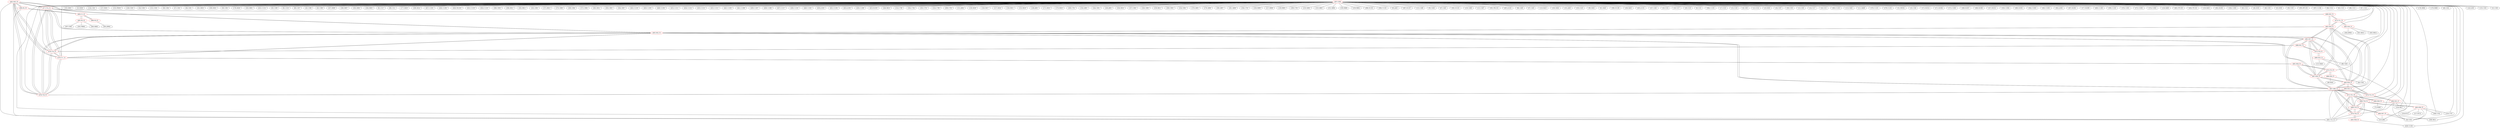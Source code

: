 graph {
	462 [label="(462) R35_T2" color=red]
	477 [label="(477) T15_T1"]
	478 [label="(478) T16_T1"]
	476 [label="(476) T14_T1"]
	479 [label="(479) T17_T1"]
	492 [label="(492) R35_T1"]
	494 [label="(494) R1_P1"]
	461 [label="(461) T22_T1"]
	463 [label="(463) R36_T2" color=red]
	186 [label="(186) U702"]
	219 [label="(219) C707"]
	218 [label="(218) R715"]
	217 [label="(217) R723"]
	34 [label="(34) U201"]
	468 [label="(468) T18_T2"]
	464 [label="(464) R37_T2" color=red]
	34 [label="(34) U201"]
	168 [label="(168) D611"]
	152 [label="(152) J601"]
	469 [label="(469) T19_T2"]
	465 [label="(465) R38_T2" color=red]
	428 [label="(428) U1302"]
	470 [label="(470) T20_T2"]
	466 [label="(466) R39_T2" color=red]
	72 [label="(72) R308"]
	34 [label="(34) U201"]
	471 [label="(471) T21_T2"]
	467 [label="(467) R40_T2" color=red]
	469 [label="(469) T19_T2"]
	470 [label="(470) T20_T2"]
	471 [label="(471) T21_T2"]
	461 [label="(461) T22_T1"]
	468 [label="(468) T18_T2"]
	483 [label="(483) R29_T1"]
	482 [label="(482) R28_T1"]
	487 [label="(487) R30_T1"]
	481 [label="(481) R27_T1"]
	492 [label="(492) R35_T1"]
	468 [label="(468) T18_T2" color=red]
	469 [label="(469) T19_T2"]
	470 [label="(470) T20_T2"]
	471 [label="(471) T21_T2"]
	461 [label="(461) T22_T1"]
	467 [label="(467) R40_T2"]
	463 [label="(463) R36_T2"]
	469 [label="(469) T19_T2" color=red]
	470 [label="(470) T20_T2"]
	471 [label="(471) T21_T2"]
	461 [label="(461) T22_T1"]
	468 [label="(468) T18_T2"]
	467 [label="(467) R40_T2"]
	464 [label="(464) R37_T2"]
	470 [label="(470) T20_T2" color=red]
	469 [label="(469) T19_T2"]
	471 [label="(471) T21_T2"]
	461 [label="(461) T22_T1"]
	468 [label="(468) T18_T2"]
	467 [label="(467) R40_T2"]
	465 [label="(465) R38_T2"]
	471 [label="(471) T21_T2" color=red]
	469 [label="(469) T19_T2"]
	470 [label="(470) T20_T2"]
	461 [label="(461) T22_T1"]
	468 [label="(468) T18_T2"]
	467 [label="(467) R40_T2"]
	466 [label="(466) R39_T2"]
	472 [label="(472) T10_T1" color=red]
	480 [label="(480) R23_T1"]
	481 [label="(481) R27_T1"]
	488 [label="(488) R31_T1"]
	473 [label="(473) T11_T1" color=red]
	485 [label="(485) R24_T1"]
	489 [label="(489) R32_T1"]
	482 [label="(482) R28_T1"]
	474 [label="(474) T12_T1" color=red]
	490 [label="(490) R33_T1"]
	483 [label="(483) R29_T1"]
	484 [label="(484) R25_T1"]
	475 [label="(475) T13_T1" color=red]
	487 [label="(487) R30_T1"]
	491 [label="(491) R34_T1"]
	486 [label="(486) R26_T1"]
	476 [label="(476) T14_T1" color=red]
	477 [label="(477) T15_T1"]
	478 [label="(478) T16_T1"]
	479 [label="(479) T17_T1"]
	462 [label="(462) R35_T2"]
	492 [label="(492) R35_T1"]
	488 [label="(488) R31_T1"]
	477 [label="(477) T15_T1" color=red]
	478 [label="(478) T16_T1"]
	476 [label="(476) T14_T1"]
	479 [label="(479) T17_T1"]
	462 [label="(462) R35_T2"]
	492 [label="(492) R35_T1"]
	489 [label="(489) R32_T1"]
	478 [label="(478) T16_T1" color=red]
	477 [label="(477) T15_T1"]
	476 [label="(476) T14_T1"]
	479 [label="(479) T17_T1"]
	462 [label="(462) R35_T2"]
	492 [label="(492) R35_T1"]
	490 [label="(490) R33_T1"]
	479 [label="(479) T17_T1" color=red]
	477 [label="(477) T15_T1"]
	478 [label="(478) T16_T1"]
	476 [label="(476) T14_T1"]
	462 [label="(462) R35_T2"]
	492 [label="(492) R35_T1"]
	491 [label="(491) R34_T1"]
	480 [label="(480) R23_T1" color=red]
	112 [label="(112) R401"]
	86 [label="(86) U401"]
	34 [label="(34) U201"]
	472 [label="(472) T10_T1"]
	481 [label="(481) R27_T1" color=red]
	467 [label="(467) R40_T2"]
	483 [label="(483) R29_T1"]
	482 [label="(482) R28_T1"]
	487 [label="(487) R30_T1"]
	492 [label="(492) R35_T1"]
	472 [label="(472) T10_T1"]
	488 [label="(488) R31_T1"]
	482 [label="(482) R28_T1" color=red]
	467 [label="(467) R40_T2"]
	483 [label="(483) R29_T1"]
	487 [label="(487) R30_T1"]
	481 [label="(481) R27_T1"]
	492 [label="(492) R35_T1"]
	489 [label="(489) R32_T1"]
	473 [label="(473) T11_T1"]
	483 [label="(483) R29_T1" color=red]
	467 [label="(467) R40_T2"]
	482 [label="(482) R28_T1"]
	487 [label="(487) R30_T1"]
	481 [label="(481) R27_T1"]
	492 [label="(492) R35_T1"]
	490 [label="(490) R33_T1"]
	474 [label="(474) T12_T1"]
	484 [label="(484) R25_T1" color=red]
	34 [label="(34) U201"]
	154 [label="(154) D617"]
	152 [label="(152) J601"]
	474 [label="(474) T12_T1"]
	485 [label="(485) R24_T1" color=red]
	301 [label="(301) R913"]
	302 [label="(302) R914"]
	304 [label="(304) JP905"]
	473 [label="(473) T11_T1"]
	486 [label="(486) R26_T1" color=red]
	49 [label="(49) R302"]
	44 [label="(44) U302"]
	475 [label="(475) T13_T1"]
	487 [label="(487) R30_T1" color=red]
	467 [label="(467) R40_T2"]
	483 [label="(483) R29_T1"]
	482 [label="(482) R28_T1"]
	481 [label="(481) R27_T1"]
	492 [label="(492) R35_T1"]
	491 [label="(491) R34_T1"]
	475 [label="(475) T13_T1"]
	488 [label="(488) R31_T1" color=red]
	481 [label="(481) R27_T1"]
	472 [label="(472) T10_T1"]
	476 [label="(476) T14_T1"]
	489 [label="(489) R32_T1" color=red]
	477 [label="(477) T15_T1"]
	473 [label="(473) T11_T1"]
	482 [label="(482) R28_T1"]
	490 [label="(490) R33_T1" color=red]
	478 [label="(478) T16_T1"]
	474 [label="(474) T12_T1"]
	483 [label="(483) R29_T1"]
	491 [label="(491) R34_T1" color=red]
	479 [label="(479) T17_T1"]
	487 [label="(487) R30_T1"]
	475 [label="(475) T13_T1"]
	492 [label="(492) R35_T1" color=red]
	477 [label="(477) T15_T1"]
	478 [label="(478) T16_T1"]
	476 [label="(476) T14_T1"]
	479 [label="(479) T17_T1"]
	462 [label="(462) R35_T2"]
	467 [label="(467) R40_T2"]
	483 [label="(483) R29_T1"]
	482 [label="(482) R28_T1"]
	487 [label="(487) R30_T1"]
	481 [label="(481) R27_T1"]
	493 [label="(493) U1_P1" color=red]
	496 [label="(496) R3_P1"]
	495 [label="(495) R2_P1"]
	494 [label="(494) R1_P1"]
	494 [label="(494) R1_P1" color=red]
	461 [label="(461) T22_T1"]
	462 [label="(462) R35_T2"]
	493 [label="(493) U1_P1"]
	495 [label="(495) R2_P1" color=red]
	292 [label="(292) FB901"]
	300 [label="(300) R909"]
	297 [label="(297) C905"]
	493 [label="(493) U1_P1"]
	496 [label="(496) R3_P1" color=red]
	305 [label="(305) JP901"]
	493 [label="(493) U1_P1"]
	497 [label="(497) GND" color=red]
	178 [label="(178) D604"]
	179 [label="(179) D606"]
	48 [label="(48) U301"]
	142 [label="(142) J502"]
	133 [label="(133) C502"]
	52 [label="(52) C303"]
	163 [label="(163) D602"]
	53 [label="(53) R309"]
	134 [label="(134) C501"]
	137 [label="(137) R501"]
	135 [label="(135) FB502"]
	140 [label="(140) C503"]
	54 [label="(54) U303"]
	131 [label="(131) U501"]
	44 [label="(44) U302"]
	58 [label="(58) C304"]
	57 [label="(57) C302"]
	56 [label="(56) C301"]
	161 [label="(161) D632"]
	160 [label="(160) D631"]
	59 [label="(59) C305"]
	176 [label="(176) D626"]
	162 [label="(162) D601"]
	435 [label="(435) C1315"]
	62 [label="(62) C309"]
	61 [label="(61) C310"]
	60 [label="(60) C307"]
	42 [label="(42) C306"]
	168 [label="(168) D611"]
	43 [label="(43) C308"]
	167 [label="(167) D609"]
	166 [label="(166) D607"]
	165 [label="(165) D605"]
	164 [label="(164) D603"]
	81 [label="(81) C317"]
	80 [label="(80) C311"]
	177 [label="(177) D629"]
	169 [label="(169) D614"]
	457 [label="(457) C1301"]
	456 [label="(456) U1305"]
	458 [label="(458) FB1303"]
	455 [label="(455) C1319"]
	454 [label="(454) C1310"]
	266 [label="(266) U803"]
	268 [label="(268) D812"]
	265 [label="(265) R812"]
	245 [label="(245) C805"]
	271 [label="(271) R813"]
	270 [label="(270) C808"]
	269 [label="(269) C804"]
	272 [label="(272) U804"]
	262 [label="(262) D811"]
	263 [label="(263) C803"]
	264 [label="(264) C807"]
	445 [label="(445) C1318"]
	450 [label="(450) C1305"]
	449 [label="(449) U1303"]
	425 [label="(425) C1311"]
	428 [label="(428) U1302"]
	434 [label="(434) C1314"]
	433 [label="(433) C1313"]
	432 [label="(432) C1312"]
	442 [label="(442) C1303"]
	441 [label="(441) C1308"]
	439 [label="(439) C1307"]
	438 [label="(438) C1306"]
	437 [label="(437) C1317"]
	436 [label="(436) C1316"]
	440 [label="(440) C1302"]
	430 [label="(430) J1303"]
	451 [label="(451) U1301"]
	453 [label="(453) J1302"]
	426 [label="(426) C1309"]
	423 [label="(423) R1303"]
	246 [label="(246) R810"]
	214 [label="(214) C706"]
	204 [label="(204) C704"]
	219 [label="(219) C707"]
	185 [label="(185) U701"]
	186 [label="(186) U702"]
	224 [label="(224) C708"]
	209 [label="(209) C705"]
	152 [label="(152) J601"]
	151 [label="(151) J604"]
	159 [label="(159) D630"]
	158 [label="(158) D627"]
	157 [label="(157) D624"]
	156 [label="(156) D621"]
	155 [label="(155) D619"]
	154 [label="(154) D617"]
	149 [label="(149) J602"]
	171 [label="(171) D615"]
	170 [label="(170) D618"]
	189 [label="(189) C701"]
	234 [label="(234) Q801"]
	244 [label="(244) C801"]
	240 [label="(240) J805"]
	256 [label="(256) D810"]
	257 [label="(257) C802"]
	258 [label="(258) C806"]
	259 [label="(259) R811"]
	260 [label="(260) U802"]
	254 [label="(254) U801"]
	278 [label="(278) Q805"]
	279 [label="(279) Q806"]
	280 [label="(280) Q807"]
	281 [label="(281) Q808"]
	194 [label="(194) C702"]
	226 [label="(226) D809"]
	227 [label="(227) R808"]
	228 [label="(228) R805"]
	199 [label="(199) C703"]
	233 [label="(233) Q802"]
	232 [label="(232) Q803"]
	231 [label="(231) Q804"]
	230 [label="(230) R806"]
	229 [label="(229) R804"]
	388 [label="(388) D1105"]
	394 [label="(394) U1102"]
	93 [label="(93) J402"]
	387 [label="(387) D1107"]
	122 [label="(122) C408"]
	95 [label="(95) U403"]
	86 [label="(86) U401"]
	87 [label="(87) C402"]
	382 [label="(382) D1102"]
	120 [label="(120) C406"]
	121 [label="(121) C407"]
	392 [label="(392) FB1102"]
	401 [label="(401) J1102"]
	96 [label="(96) C409"]
	97 [label="(97) C405"]
	110 [label="(110) R410"]
	100 [label="(100) D404"]
	101 [label="(101) J403"]
	103 [label="(103) C410"]
	90 [label="(90) D402"]
	91 [label="(91) D403"]
	390 [label="(390) D1106"]
	106 [label="(106) R402"]
	403 [label="(403) J1101"]
	107 [label="(107) C401"]
	18 [label="(18) C224"]
	19 [label="(19) C227"]
	20 [label="(20) C210"]
	8 [label="(8) C231"]
	384 [label="(384) C1103"]
	17 [label="(17) C223"]
	34 [label="(34) U201"]
	15 [label="(15) C218"]
	9 [label="(9) C203"]
	12 [label="(12) C214"]
	23 [label="(23) X202"]
	24 [label="(24) C207"]
	29 [label="(29) C230"]
	13 [label="(13) C205"]
	14 [label="(14) C217"]
	16 [label="(16) C221"]
	383 [label="(383) C1102"]
	113 [label="(113) U402"]
	111 [label="(111) R409"]
	378 [label="(378) U1101"]
	379 [label="(379) C1101"]
	31 [label="(31) SW201"]
	33 [label="(33) C204"]
	372 [label="(372) R1014"]
	371 [label="(371) R1004"]
	373 [label="(373) C1003"]
	369 [label="(369) R1007"]
	368 [label="(368) R1006"]
	357 [label="(357) R1015"]
	359 [label="(359) C1004"]
	360 [label="(360) D1001"]
	364 [label="(364) U1003"]
	363 [label="(363) U1002"]
	362 [label="(362) J1001"]
	367 [label="(367) R1001"]
	377 [label="(377) R1009"]
	400 [label="(400) C1106"]
	399 [label="(399) C1105"]
	376 [label="(376) C1001"]
	375 [label="(375) U1001"]
	374 [label="(374) C1002"]
	128 [label="(128) R408"]
	405 [label="(405) TP1102"]
	404 [label="(404) TP1101"]
	129 [label="(129) R403"]
	365 [label="(365) R1002"]
	358 [label="(358) C1005"]
	63 [label="(63) C312"]
	36 [label="(36) D203"]
	40 [label="(40) C201"]
	35 [label="(35) D202"]
	39 [label="(39) U202"]
	395 [label="(395) BT1101"]
	397 [label="(397) C1104"]
	64 [label="(64) C314"]
	65 [label="(65) C315"]
	66 [label="(66) C313"]
	67 [label="(67) C316"]
	475 [label="(475) T13_T1"]
	468 [label="(468) T18_T2"]
	469 [label="(469) T19_T2"]
	474 [label="(474) T12_T1"]
	477 [label="(477) T15_T1"]
	476 [label="(476) T14_T1"]
	470 [label="(470) T20_T2"]
	471 [label="(471) T21_T2"]
	473 [label="(473) T11_T1"]
	472 [label="(472) T10_T1"]
	461 [label="(461) T22_T1"]
	478 [label="(478) T16_T1"]
	479 [label="(479) T17_T1"]
	493 [label="(493) U1_P1"]
	462 -- 477
	462 -- 478
	462 -- 476
	462 -- 479
	462 -- 492
	462 -- 494
	462 -- 461
	463 -- 186
	463 -- 219
	463 -- 218
	463 -- 217
	463 -- 34
	463 -- 468
	464 -- 34
	464 -- 168
	464 -- 152
	464 -- 469
	465 -- 428
	465 -- 470
	466 -- 72
	466 -- 34
	466 -- 471
	467 -- 469
	467 -- 470
	467 -- 471
	467 -- 461
	467 -- 468
	467 -- 483
	467 -- 482
	467 -- 487
	467 -- 481
	467 -- 492
	468 -- 469
	468 -- 470
	468 -- 471
	468 -- 461
	468 -- 467
	468 -- 463
	469 -- 470
	469 -- 471
	469 -- 461
	469 -- 468
	469 -- 467
	469 -- 464
	470 -- 469
	470 -- 471
	470 -- 461
	470 -- 468
	470 -- 467
	470 -- 465
	471 -- 469
	471 -- 470
	471 -- 461
	471 -- 468
	471 -- 467
	471 -- 466
	472 -- 480
	472 -- 481
	472 -- 488
	473 -- 485
	473 -- 489
	473 -- 482
	474 -- 490
	474 -- 483
	474 -- 484
	475 -- 487
	475 -- 491
	475 -- 486
	476 -- 477
	476 -- 478
	476 -- 479
	476 -- 462
	476 -- 492
	476 -- 488
	477 -- 478
	477 -- 476
	477 -- 479
	477 -- 462
	477 -- 492
	477 -- 489
	478 -- 477
	478 -- 476
	478 -- 479
	478 -- 462
	478 -- 492
	478 -- 490
	479 -- 477
	479 -- 478
	479 -- 476
	479 -- 462
	479 -- 492
	479 -- 491
	480 -- 112
	480 -- 86
	480 -- 34
	480 -- 472
	481 -- 467
	481 -- 483
	481 -- 482
	481 -- 487
	481 -- 492
	481 -- 472
	481 -- 488
	482 -- 467
	482 -- 483
	482 -- 487
	482 -- 481
	482 -- 492
	482 -- 489
	482 -- 473
	483 -- 467
	483 -- 482
	483 -- 487
	483 -- 481
	483 -- 492
	483 -- 490
	483 -- 474
	484 -- 34
	484 -- 154
	484 -- 152
	484 -- 474
	485 -- 301
	485 -- 302
	485 -- 304
	485 -- 473
	486 -- 49
	486 -- 44
	486 -- 475
	487 -- 467
	487 -- 483
	487 -- 482
	487 -- 481
	487 -- 492
	487 -- 491
	487 -- 475
	488 -- 481
	488 -- 472
	488 -- 476
	489 -- 477
	489 -- 473
	489 -- 482
	490 -- 478
	490 -- 474
	490 -- 483
	491 -- 479
	491 -- 487
	491 -- 475
	492 -- 477
	492 -- 478
	492 -- 476
	492 -- 479
	492 -- 462
	492 -- 467
	492 -- 483
	492 -- 482
	492 -- 487
	492 -- 481
	493 -- 496
	493 -- 495
	493 -- 494
	494 -- 461
	494 -- 462
	494 -- 493
	495 -- 292
	495 -- 300
	495 -- 297
	495 -- 493
	496 -- 305
	496 -- 493
	497 -- 178
	497 -- 179
	497 -- 48
	497 -- 142
	497 -- 133
	497 -- 52
	497 -- 163
	497 -- 53
	497 -- 134
	497 -- 137
	497 -- 135
	497 -- 140
	497 -- 54
	497 -- 131
	497 -- 44
	497 -- 58
	497 -- 57
	497 -- 56
	497 -- 161
	497 -- 160
	497 -- 59
	497 -- 176
	497 -- 162
	497 -- 435
	497 -- 62
	497 -- 61
	497 -- 60
	497 -- 42
	497 -- 168
	497 -- 43
	497 -- 167
	497 -- 166
	497 -- 165
	497 -- 164
	497 -- 81
	497 -- 80
	497 -- 177
	497 -- 169
	497 -- 457
	497 -- 456
	497 -- 458
	497 -- 455
	497 -- 454
	497 -- 266
	497 -- 268
	497 -- 265
	497 -- 245
	497 -- 271
	497 -- 270
	497 -- 269
	497 -- 272
	497 -- 262
	497 -- 263
	497 -- 264
	497 -- 445
	497 -- 450
	497 -- 449
	497 -- 425
	497 -- 428
	497 -- 434
	497 -- 433
	497 -- 432
	497 -- 442
	497 -- 441
	497 -- 439
	497 -- 438
	497 -- 437
	497 -- 436
	497 -- 440
	497 -- 430
	497 -- 451
	497 -- 453
	497 -- 426
	497 -- 423
	497 -- 246
	497 -- 214
	497 -- 204
	497 -- 219
	497 -- 185
	497 -- 186
	497 -- 224
	497 -- 209
	497 -- 152
	497 -- 151
	497 -- 159
	497 -- 158
	497 -- 157
	497 -- 156
	497 -- 155
	497 -- 154
	497 -- 149
	497 -- 171
	497 -- 170
	497 -- 189
	497 -- 234
	497 -- 244
	497 -- 240
	497 -- 256
	497 -- 257
	497 -- 258
	497 -- 259
	497 -- 260
	497 -- 254
	497 -- 278
	497 -- 279
	497 -- 280
	497 -- 281
	497 -- 194
	497 -- 226
	497 -- 227
	497 -- 228
	497 -- 199
	497 -- 233
	497 -- 232
	497 -- 231
	497 -- 230
	497 -- 229
	497 -- 388
	497 -- 394
	497 -- 93
	497 -- 387
	497 -- 122
	497 -- 95
	497 -- 86
	497 -- 87
	497 -- 382
	497 -- 120
	497 -- 121
	497 -- 392
	497 -- 401
	497 -- 96
	497 -- 97
	497 -- 110
	497 -- 100
	497 -- 101
	497 -- 103
	497 -- 90
	497 -- 91
	497 -- 390
	497 -- 106
	497 -- 403
	497 -- 107
	497 -- 18
	497 -- 19
	497 -- 20
	497 -- 8
	497 -- 384
	497 -- 17
	497 -- 34
	497 -- 15
	497 -- 9
	497 -- 12
	497 -- 23
	497 -- 24
	497 -- 29
	497 -- 13
	497 -- 14
	497 -- 16
	497 -- 383
	497 -- 113
	497 -- 111
	497 -- 378
	497 -- 379
	497 -- 31
	497 -- 33
	497 -- 372
	497 -- 371
	497 -- 373
	497 -- 369
	497 -- 368
	497 -- 357
	497 -- 359
	497 -- 360
	497 -- 364
	497 -- 363
	497 -- 362
	497 -- 367
	497 -- 377
	497 -- 400
	497 -- 399
	497 -- 376
	497 -- 375
	497 -- 374
	497 -- 128
	497 -- 405
	497 -- 404
	497 -- 129
	497 -- 365
	497 -- 358
	497 -- 63
	497 -- 36
	497 -- 40
	497 -- 35
	497 -- 39
	497 -- 395
	497 -- 397
	497 -- 64
	497 -- 65
	497 -- 66
	497 -- 67
	497 -- 475
	497 -- 468
	497 -- 469
	497 -- 474
	497 -- 477
	497 -- 476
	497 -- 470
	497 -- 471
	497 -- 473
	497 -- 472
	497 -- 461
	497 -- 478
	497 -- 479
	497 -- 493
}